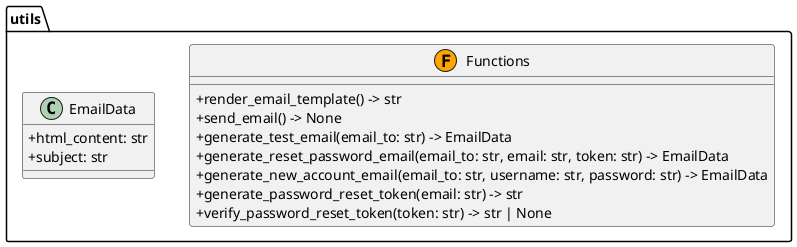 @startuml
skinparam classAttributeIconSize 0

package "utils" {
  class Functions <<(F,orange)>> {
    +render_email_template() -> str
    +send_email() -> None
    +generate_test_email(email_to: str) -> EmailData
    +generate_reset_password_email(email_to: str, email: str, token: str) -> EmailData
    +generate_new_account_email(email_to: str, username: str, password: str) -> EmailData
    +generate_password_reset_token(email: str) -> str
    +verify_password_reset_token(token: str) -> str | None
  }
  class EmailData {
    +html_content: str
    +subject: str
  }
}

' Relationships
@enduml